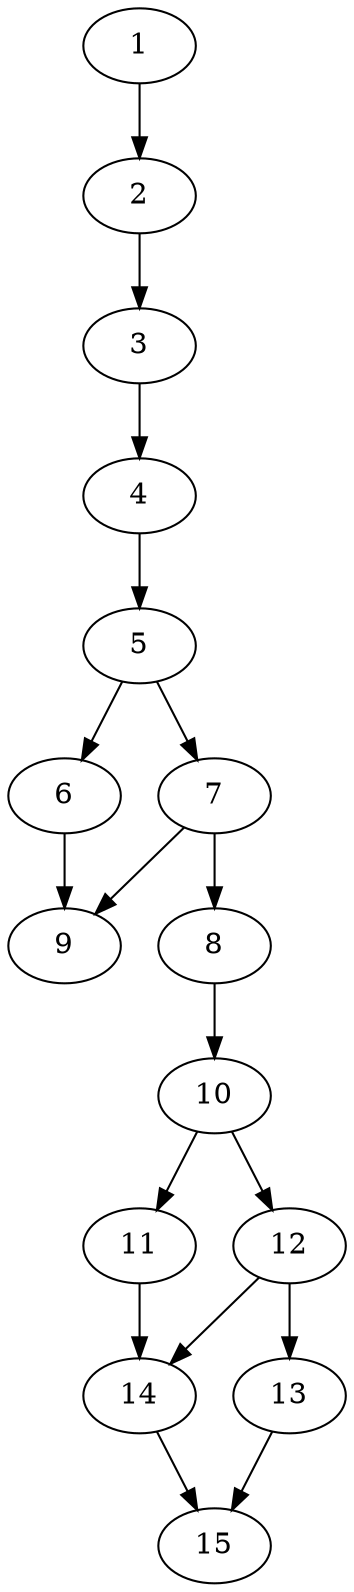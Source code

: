 // DAG automatically generated by daggen at Thu Oct  3 13:59:26 2019
// ./daggen --dot -n 15 --ccr 0.5 --fat 0.3 --regular 0.5 --density 0.7 --mindata 5242880 --maxdata 52428800 
digraph G {
  1 [size="60919808", alpha="0.13", expect_size="30459904"] 
  1 -> 2 [size ="30459904"]
  2 [size="66756608", alpha="0.02", expect_size="33378304"] 
  2 -> 3 [size ="33378304"]
  3 [size="77103104", alpha="0.07", expect_size="38551552"] 
  3 -> 4 [size ="38551552"]
  4 [size="44214272", alpha="0.09", expect_size="22107136"] 
  4 -> 5 [size ="22107136"]
  5 [size="77092864", alpha="0.12", expect_size="38546432"] 
  5 -> 6 [size ="38546432"]
  5 -> 7 [size ="38546432"]
  6 [size="20105216", alpha="0.04", expect_size="10052608"] 
  6 -> 9 [size ="10052608"]
  7 [size="34400256", alpha="0.08", expect_size="17200128"] 
  7 -> 8 [size ="17200128"]
  7 -> 9 [size ="17200128"]
  8 [size="48803840", alpha="0.17", expect_size="24401920"] 
  8 -> 10 [size ="24401920"]
  9 [size="85680128", alpha="0.08", expect_size="42840064"] 
  10 [size="12085248", alpha="0.08", expect_size="6042624"] 
  10 -> 11 [size ="6042624"]
  10 -> 12 [size ="6042624"]
  11 [size="68478976", alpha="0.13", expect_size="34239488"] 
  11 -> 14 [size ="34239488"]
  12 [size="33921024", alpha="0.18", expect_size="16960512"] 
  12 -> 13 [size ="16960512"]
  12 -> 14 [size ="16960512"]
  13 [size="45080576", alpha="0.10", expect_size="22540288"] 
  13 -> 15 [size ="22540288"]
  14 [size="78362624", alpha="0.02", expect_size="39181312"] 
  14 -> 15 [size ="39181312"]
  15 [size="24696832", alpha="0.07", expect_size="12348416"] 
}
